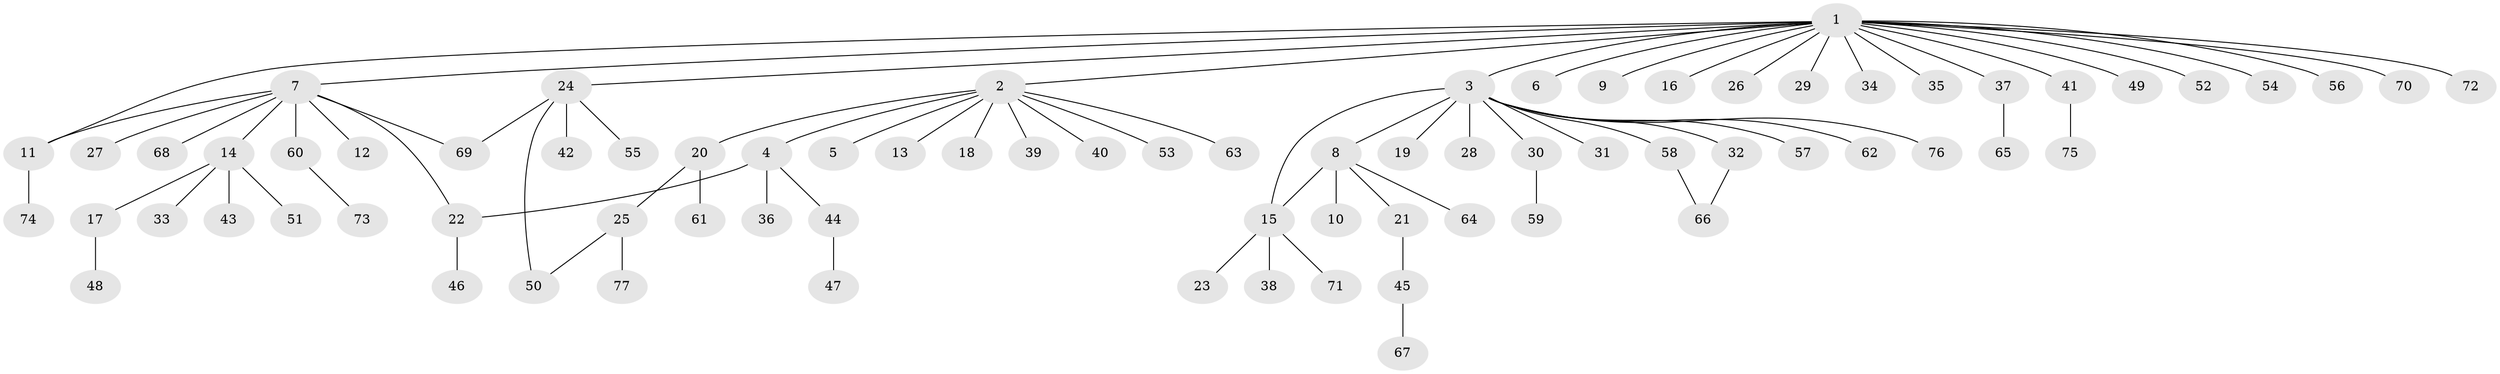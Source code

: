 // Generated by graph-tools (version 1.1) at 2025/47/03/09/25 04:47:00]
// undirected, 77 vertices, 82 edges
graph export_dot {
graph [start="1"]
  node [color=gray90,style=filled];
  1;
  2;
  3;
  4;
  5;
  6;
  7;
  8;
  9;
  10;
  11;
  12;
  13;
  14;
  15;
  16;
  17;
  18;
  19;
  20;
  21;
  22;
  23;
  24;
  25;
  26;
  27;
  28;
  29;
  30;
  31;
  32;
  33;
  34;
  35;
  36;
  37;
  38;
  39;
  40;
  41;
  42;
  43;
  44;
  45;
  46;
  47;
  48;
  49;
  50;
  51;
  52;
  53;
  54;
  55;
  56;
  57;
  58;
  59;
  60;
  61;
  62;
  63;
  64;
  65;
  66;
  67;
  68;
  69;
  70;
  71;
  72;
  73;
  74;
  75;
  76;
  77;
  1 -- 2;
  1 -- 3;
  1 -- 6;
  1 -- 7;
  1 -- 9;
  1 -- 11;
  1 -- 16;
  1 -- 24;
  1 -- 26;
  1 -- 29;
  1 -- 34;
  1 -- 35;
  1 -- 37;
  1 -- 41;
  1 -- 49;
  1 -- 52;
  1 -- 54;
  1 -- 56;
  1 -- 70;
  1 -- 72;
  2 -- 4;
  2 -- 5;
  2 -- 13;
  2 -- 18;
  2 -- 20;
  2 -- 39;
  2 -- 40;
  2 -- 53;
  2 -- 63;
  3 -- 8;
  3 -- 15;
  3 -- 19;
  3 -- 28;
  3 -- 30;
  3 -- 31;
  3 -- 32;
  3 -- 57;
  3 -- 58;
  3 -- 62;
  3 -- 76;
  4 -- 22;
  4 -- 36;
  4 -- 44;
  7 -- 11;
  7 -- 12;
  7 -- 14;
  7 -- 22;
  7 -- 27;
  7 -- 60;
  7 -- 68;
  7 -- 69;
  8 -- 10;
  8 -- 15;
  8 -- 21;
  8 -- 64;
  11 -- 74;
  14 -- 17;
  14 -- 33;
  14 -- 43;
  14 -- 51;
  15 -- 23;
  15 -- 38;
  15 -- 71;
  17 -- 48;
  20 -- 25;
  20 -- 61;
  21 -- 45;
  22 -- 46;
  24 -- 42;
  24 -- 50;
  24 -- 55;
  24 -- 69;
  25 -- 50;
  25 -- 77;
  30 -- 59;
  32 -- 66;
  37 -- 65;
  41 -- 75;
  44 -- 47;
  45 -- 67;
  58 -- 66;
  60 -- 73;
}
